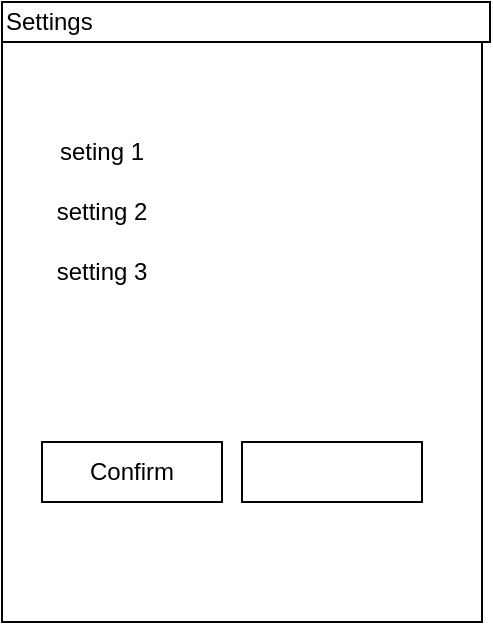 <mxfile version="20.8.16" type="device"><diagram name="Pagina-1" id="2k8bhfcsxUypAFnaCL0z"><mxGraphModel dx="1338" dy="820" grid="1" gridSize="10" guides="1" tooltips="1" connect="1" arrows="1" fold="1" page="1" pageScale="1" pageWidth="827" pageHeight="1169" math="0" shadow="0"><root><mxCell id="0"/><mxCell id="1" parent="0"/><mxCell id="HxWgxFRzN2Dm6hV4AA7f-1" value="" style="rounded=0;whiteSpace=wrap;html=1;" vertex="1" parent="1"><mxGeometry x="230" y="160" width="240" height="290" as="geometry"/></mxCell><mxCell id="HxWgxFRzN2Dm6hV4AA7f-2" value="Settings" style="rounded=0;whiteSpace=wrap;html=1;align=left;" vertex="1" parent="1"><mxGeometry x="230" y="140" width="244" height="20" as="geometry"/></mxCell><mxCell id="HxWgxFRzN2Dm6hV4AA7f-4" value="setting 3" style="text;html=1;strokeColor=none;fillColor=none;align=center;verticalAlign=middle;whiteSpace=wrap;rounded=0;" vertex="1" parent="1"><mxGeometry x="250" y="260" width="60" height="30" as="geometry"/></mxCell><mxCell id="HxWgxFRzN2Dm6hV4AA7f-5" value="setting 2" style="text;html=1;strokeColor=none;fillColor=none;align=center;verticalAlign=middle;whiteSpace=wrap;rounded=0;" vertex="1" parent="1"><mxGeometry x="250" y="230" width="60" height="30" as="geometry"/></mxCell><mxCell id="HxWgxFRzN2Dm6hV4AA7f-6" value="seting 1" style="text;html=1;strokeColor=none;fillColor=none;align=center;verticalAlign=middle;whiteSpace=wrap;rounded=0;" vertex="1" parent="1"><mxGeometry x="250" y="200" width="60" height="30" as="geometry"/></mxCell><mxCell id="HxWgxFRzN2Dm6hV4AA7f-7" value="Confirm" style="rounded=0;whiteSpace=wrap;html=1;" vertex="1" parent="1"><mxGeometry x="250" y="360" width="90" height="30" as="geometry"/></mxCell><mxCell id="HxWgxFRzN2Dm6hV4AA7f-8" value="" style="rounded=0;whiteSpace=wrap;html=1;" vertex="1" parent="1"><mxGeometry x="350" y="360" width="90" height="30" as="geometry"/></mxCell></root></mxGraphModel></diagram></mxfile>